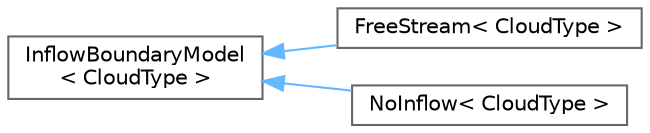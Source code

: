 digraph "Graphical Class Hierarchy"
{
 // LATEX_PDF_SIZE
  bgcolor="transparent";
  edge [fontname=Helvetica,fontsize=10,labelfontname=Helvetica,labelfontsize=10];
  node [fontname=Helvetica,fontsize=10,shape=box,height=0.2,width=0.4];
  rankdir="LR";
  Node0 [id="Node000000",label="InflowBoundaryModel\l\< CloudType \>",height=0.2,width=0.4,color="grey40", fillcolor="white", style="filled",URL="$classFoam_1_1InflowBoundaryModel.html",tooltip="Templated inflow boundary model class."];
  Node0 -> Node1 [id="edge4831_Node000000_Node000001",dir="back",color="steelblue1",style="solid",tooltip=" "];
  Node1 [id="Node000001",label="FreeStream\< CloudType \>",height=0.2,width=0.4,color="grey40", fillcolor="white", style="filled",URL="$classFoam_1_1FreeStream.html",tooltip="Inserting new particles across the faces of a all patched of type \"patch\" for a free stream...."];
  Node0 -> Node2 [id="edge4832_Node000000_Node000002",dir="back",color="steelblue1",style="solid",tooltip=" "];
  Node2 [id="Node000002",label="NoInflow\< CloudType \>",height=0.2,width=0.4,color="grey40", fillcolor="white", style="filled",URL="$classFoam_1_1NoInflow.html",tooltip="Not inserting any particles."];
}
